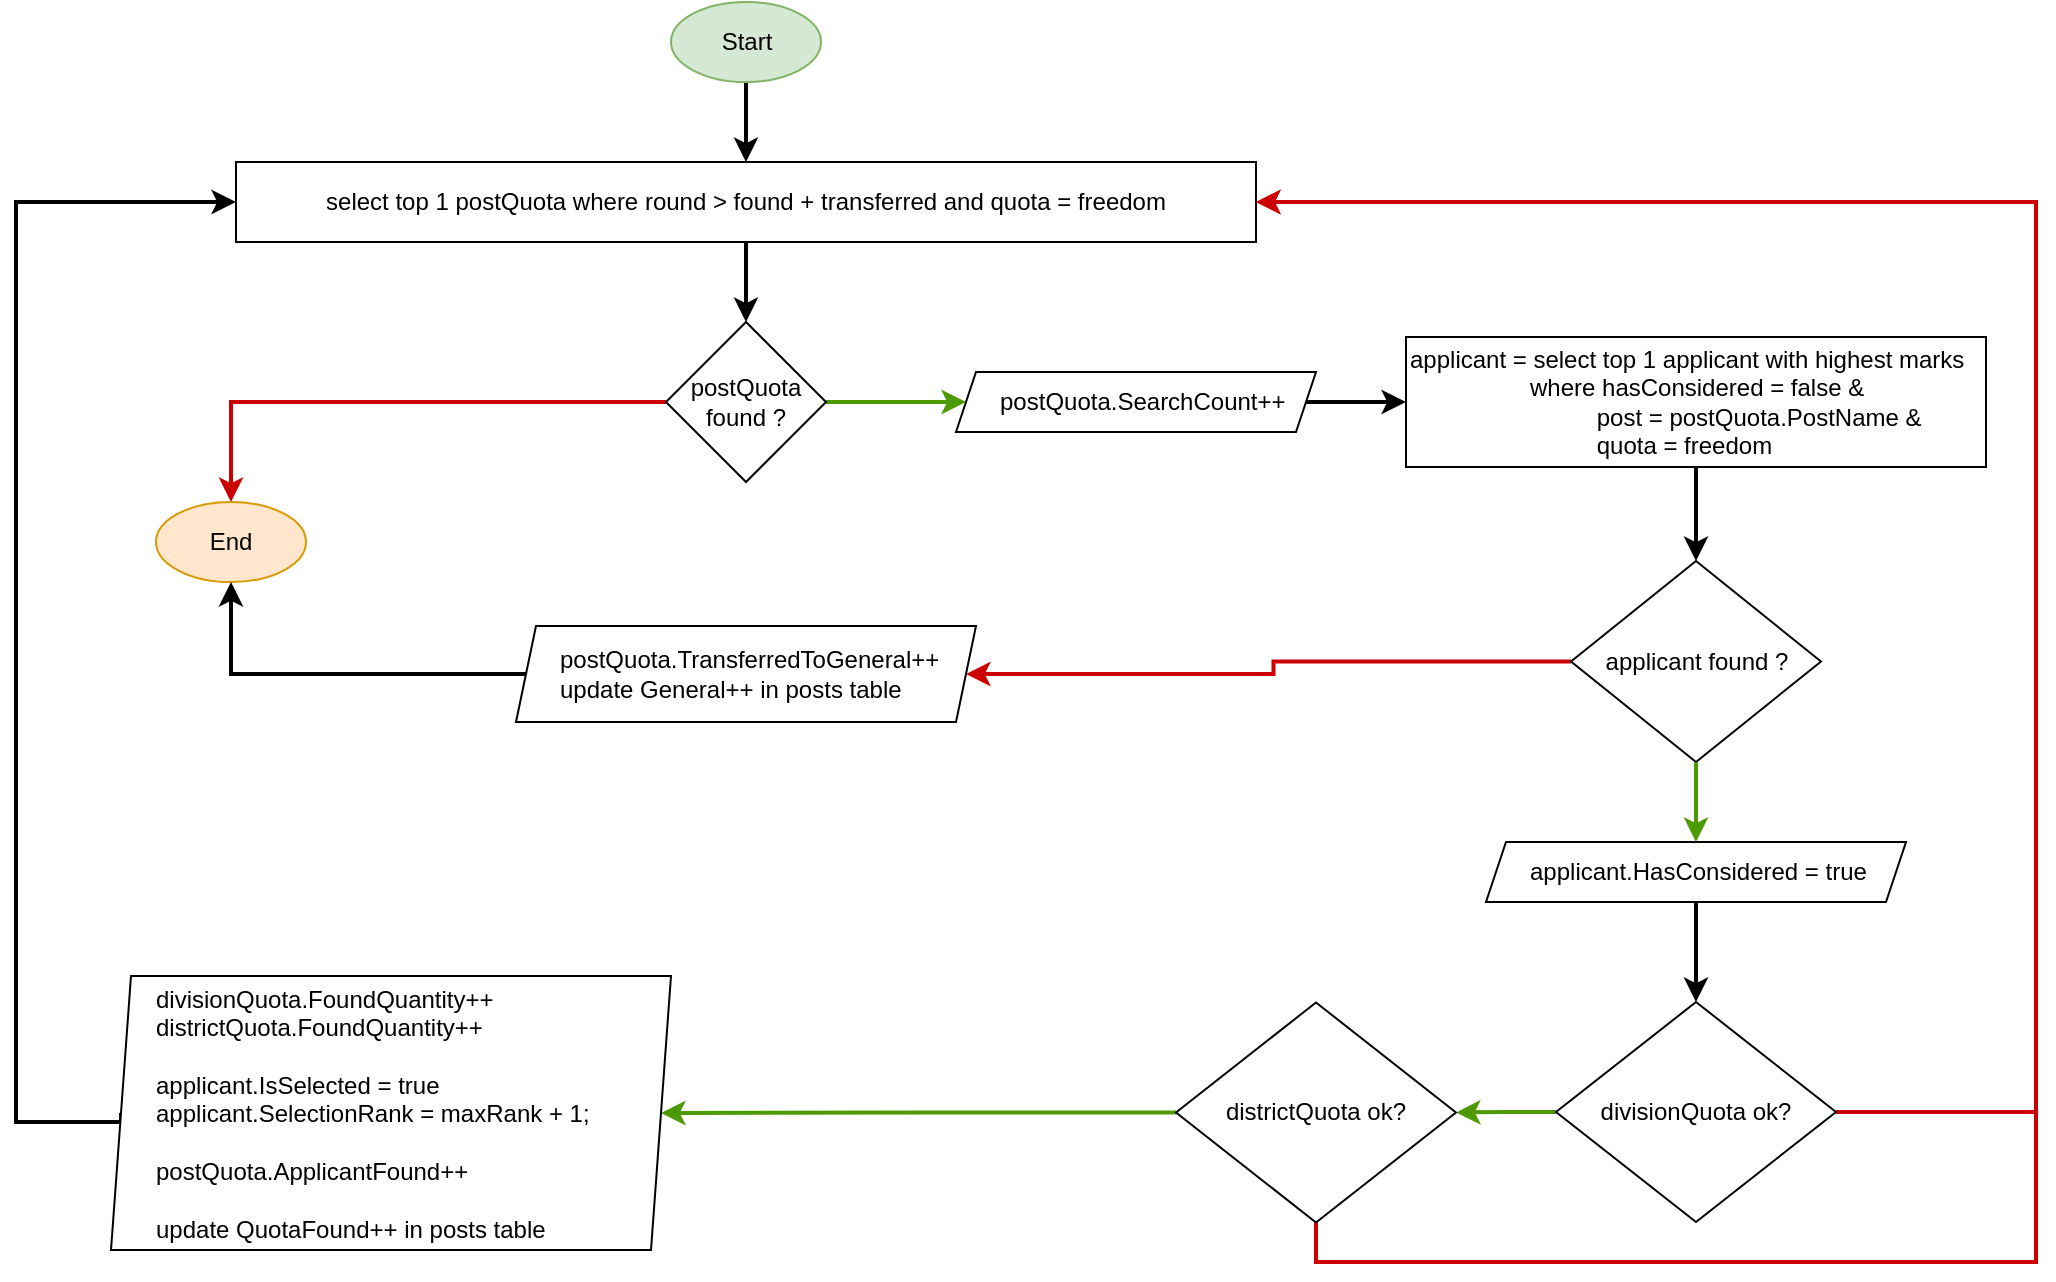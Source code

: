 <mxfile version="13.9.9" type="device"><diagram id="2Rw5So04qh4otty37B_D" name="Page-1"><mxGraphModel dx="1950" dy="1562" grid="1" gridSize="10" guides="1" tooltips="1" connect="1" arrows="1" fold="1" page="1" pageScale="1" pageWidth="850" pageHeight="1100" math="0" shadow="0"><root><mxCell id="0"/><mxCell id="1" parent="0"/><mxCell id="VNoM8W9DP5mzK3qoYrGw-7" style="edgeStyle=orthogonalEdgeStyle;rounded=0;orthogonalLoop=1;jettySize=auto;html=1;exitX=0.5;exitY=1;exitDx=0;exitDy=0;entryX=0.5;entryY=0;entryDx=0;entryDy=0;strokeColor=#000000;strokeWidth=2;" edge="1" parent="1" source="VNoM8W9DP5mzK3qoYrGw-1" target="VNoM8W9DP5mzK3qoYrGw-2"><mxGeometry relative="1" as="geometry"/></mxCell><mxCell id="VNoM8W9DP5mzK3qoYrGw-1" value="select top 1 postQuota where round &amp;gt; found + transferred and quota = freedom" style="rounded=0;whiteSpace=wrap;html=1;" vertex="1" parent="1"><mxGeometry x="20" y="40" width="510" height="40" as="geometry"/></mxCell><mxCell id="VNoM8W9DP5mzK3qoYrGw-4" style="edgeStyle=orthogonalEdgeStyle;rounded=0;orthogonalLoop=1;jettySize=auto;html=1;exitX=1;exitY=0.5;exitDx=0;exitDy=0;entryX=0;entryY=0.5;entryDx=0;entryDy=0;strokeColor=#4D9900;strokeWidth=2;" edge="1" parent="1" source="VNoM8W9DP5mzK3qoYrGw-2" target="VNoM8W9DP5mzK3qoYrGw-27"><mxGeometry relative="1" as="geometry"/></mxCell><mxCell id="VNoM8W9DP5mzK3qoYrGw-16" style="edgeStyle=orthogonalEdgeStyle;rounded=0;orthogonalLoop=1;jettySize=auto;html=1;exitX=0;exitY=0.5;exitDx=0;exitDy=0;entryX=0.5;entryY=0;entryDx=0;entryDy=0;strokeWidth=2;strokeColor=#CC0000;" edge="1" parent="1" source="VNoM8W9DP5mzK3qoYrGw-2" target="VNoM8W9DP5mzK3qoYrGw-15"><mxGeometry relative="1" as="geometry"/></mxCell><mxCell id="VNoM8W9DP5mzK3qoYrGw-2" value="postQuota found ?" style="rhombus;whiteSpace=wrap;html=1;" vertex="1" parent="1"><mxGeometry x="235" y="120" width="80" height="80" as="geometry"/></mxCell><mxCell id="VNoM8W9DP5mzK3qoYrGw-6" style="edgeStyle=orthogonalEdgeStyle;rounded=0;orthogonalLoop=1;jettySize=auto;html=1;exitX=0.5;exitY=1;exitDx=0;exitDy=0;entryX=0.5;entryY=0;entryDx=0;entryDy=0;strokeWidth=2;" edge="1" parent="1" source="VNoM8W9DP5mzK3qoYrGw-3" target="VNoM8W9DP5mzK3qoYrGw-5"><mxGeometry relative="1" as="geometry"/></mxCell><mxCell id="VNoM8W9DP5mzK3qoYrGw-3" value="applicant = select top 1 applicant with highest marks &lt;br&gt;&amp;nbsp; &amp;nbsp; &amp;nbsp; &amp;nbsp; &amp;nbsp; &amp;nbsp; &amp;nbsp; &amp;nbsp; &amp;nbsp; where&amp;nbsp;hasConsidered = false &amp;amp; &lt;br&gt;&amp;nbsp; &amp;nbsp; &amp;nbsp; &amp;nbsp; &amp;nbsp; &amp;nbsp; &amp;nbsp; &amp;nbsp; &amp;nbsp; &amp;nbsp; &amp;nbsp; &amp;nbsp; &amp;nbsp; &amp;nbsp; post = postQuota.PostName &amp;amp; &lt;br&gt;&amp;nbsp; &amp;nbsp; &amp;nbsp; &amp;nbsp; &amp;nbsp; &amp;nbsp; &amp;nbsp; &amp;nbsp; &amp;nbsp; &amp;nbsp; &amp;nbsp; &amp;nbsp; &amp;nbsp; &amp;nbsp; quota = freedom" style="rounded=0;whiteSpace=wrap;html=1;align=left;" vertex="1" parent="1"><mxGeometry x="605" y="127.5" width="290" height="65" as="geometry"/></mxCell><mxCell id="VNoM8W9DP5mzK3qoYrGw-9" style="edgeStyle=orthogonalEdgeStyle;rounded=0;orthogonalLoop=1;jettySize=auto;html=1;exitX=0.5;exitY=1;exitDx=0;exitDy=0;entryX=0.5;entryY=0;entryDx=0;entryDy=0;strokeWidth=2;" edge="1" parent="1" source="VNoM8W9DP5mzK3qoYrGw-29" target="VNoM8W9DP5mzK3qoYrGw-8"><mxGeometry relative="1" as="geometry"/></mxCell><mxCell id="VNoM8W9DP5mzK3qoYrGw-17" style="edgeStyle=orthogonalEdgeStyle;rounded=0;orthogonalLoop=1;jettySize=auto;html=1;exitX=0;exitY=0.5;exitDx=0;exitDy=0;entryX=1;entryY=0.5;entryDx=0;entryDy=0;strokeColor=#CC0000;strokeWidth=2;" edge="1" parent="1" source="VNoM8W9DP5mzK3qoYrGw-5" target="VNoM8W9DP5mzK3qoYrGw-18"><mxGeometry relative="1" as="geometry"/></mxCell><mxCell id="VNoM8W9DP5mzK3qoYrGw-5" value="applicant found ?" style="rhombus;whiteSpace=wrap;html=1;" vertex="1" parent="1"><mxGeometry x="687.5" y="239.5" width="125" height="100.5" as="geometry"/></mxCell><mxCell id="VNoM8W9DP5mzK3qoYrGw-11" style="edgeStyle=orthogonalEdgeStyle;rounded=0;orthogonalLoop=1;jettySize=auto;html=1;exitX=0;exitY=0.5;exitDx=0;exitDy=0;entryX=1;entryY=0.5;entryDx=0;entryDy=0;strokeColor=#4D9900;strokeWidth=2;" edge="1" parent="1" source="VNoM8W9DP5mzK3qoYrGw-8" target="VNoM8W9DP5mzK3qoYrGw-10"><mxGeometry relative="1" as="geometry"/></mxCell><mxCell id="VNoM8W9DP5mzK3qoYrGw-21" style="edgeStyle=orthogonalEdgeStyle;rounded=0;orthogonalLoop=1;jettySize=auto;html=1;exitX=1;exitY=0.5;exitDx=0;exitDy=0;strokeWidth=2;strokeColor=#CC0000;entryX=1;entryY=0.5;entryDx=0;entryDy=0;" edge="1" parent="1" source="VNoM8W9DP5mzK3qoYrGw-8" target="VNoM8W9DP5mzK3qoYrGw-1"><mxGeometry relative="1" as="geometry"><mxPoint x="805" y="330" as="targetPoint"/><Array as="points"><mxPoint x="920" y="515"/><mxPoint x="920" y="60"/></Array></mxGeometry></mxCell><mxCell id="VNoM8W9DP5mzK3qoYrGw-8" value="divisionQuota ok?" style="rhombus;whiteSpace=wrap;html=1;" vertex="1" parent="1"><mxGeometry x="680" y="460" width="140" height="110" as="geometry"/></mxCell><mxCell id="VNoM8W9DP5mzK3qoYrGw-13" style="edgeStyle=orthogonalEdgeStyle;rounded=0;orthogonalLoop=1;jettySize=auto;html=1;exitX=0;exitY=0.5;exitDx=0;exitDy=0;entryX=1;entryY=0.5;entryDx=0;entryDy=0;strokeColor=#4D9900;strokeWidth=2;" edge="1" parent="1" source="VNoM8W9DP5mzK3qoYrGw-10" target="VNoM8W9DP5mzK3qoYrGw-12"><mxGeometry relative="1" as="geometry"/></mxCell><mxCell id="VNoM8W9DP5mzK3qoYrGw-22" style="edgeStyle=orthogonalEdgeStyle;rounded=0;orthogonalLoop=1;jettySize=auto;html=1;exitX=0.5;exitY=1;exitDx=0;exitDy=0;strokeColor=#CC0000;strokeWidth=2;entryX=1;entryY=0.5;entryDx=0;entryDy=0;" edge="1" parent="1" source="VNoM8W9DP5mzK3qoYrGw-10" target="VNoM8W9DP5mzK3qoYrGw-1"><mxGeometry relative="1" as="geometry"><mxPoint x="930" y="540" as="targetPoint"/><Array as="points"><mxPoint x="560" y="590"/><mxPoint x="920" y="590"/><mxPoint x="920" y="60"/></Array></mxGeometry></mxCell><mxCell id="VNoM8W9DP5mzK3qoYrGw-10" value="districtQuota ok?" style="rhombus;whiteSpace=wrap;html=1;" vertex="1" parent="1"><mxGeometry x="490" y="460.25" width="140" height="110" as="geometry"/></mxCell><mxCell id="VNoM8W9DP5mzK3qoYrGw-14" style="edgeStyle=orthogonalEdgeStyle;rounded=0;orthogonalLoop=1;jettySize=auto;html=1;exitX=0;exitY=0.5;exitDx=0;exitDy=0;entryX=0;entryY=0.5;entryDx=0;entryDy=0;strokeWidth=2;" edge="1" parent="1" source="VNoM8W9DP5mzK3qoYrGw-12" target="VNoM8W9DP5mzK3qoYrGw-1"><mxGeometry relative="1" as="geometry"><Array as="points"><mxPoint x="-37" y="520"/><mxPoint x="-90" y="520"/><mxPoint x="-90" y="60"/></Array></mxGeometry></mxCell><mxCell id="VNoM8W9DP5mzK3qoYrGw-12" value="&amp;nbsp; &amp;nbsp; &amp;nbsp; divisionQuota.FoundQuantity++&lt;span&gt;&lt;br&gt;&lt;/span&gt;&amp;nbsp; &amp;nbsp; &amp;nbsp; districtQuota.FoundQuantity++&lt;br&gt;&lt;br&gt;&lt;div&gt;&amp;nbsp; &amp;nbsp; &amp;nbsp; applicant.IsSelected = true&lt;/div&gt;&lt;div&gt;&lt;span&gt;&amp;nbsp; &amp;nbsp; &amp;nbsp; applicant.SelectionRank = maxRank + 1;&lt;/span&gt;&lt;span&gt;&amp;nbsp; &amp;nbsp; &amp;nbsp;&amp;nbsp;&lt;/span&gt;&lt;/div&gt;&lt;div&gt;&lt;br&gt;&lt;/div&gt;&lt;div&gt;&lt;span&gt;&lt;div&gt;&amp;nbsp; &amp;nbsp; &amp;nbsp; postQuota.ApplicantFound++&lt;/div&gt;&lt;div&gt;&lt;br&gt;&lt;/div&gt;&lt;div&gt;&amp;nbsp; &amp;nbsp; &amp;nbsp; update QuotaFound++ in posts table&lt;br&gt;&lt;/div&gt;&lt;/span&gt;&lt;/div&gt;" style="shape=parallelogram;perimeter=parallelogramPerimeter;whiteSpace=wrap;html=1;fixedSize=1;align=left;size=10;" vertex="1" parent="1"><mxGeometry x="-42.5" y="447" width="280" height="137" as="geometry"/></mxCell><mxCell id="VNoM8W9DP5mzK3qoYrGw-15" value="End" style="ellipse;whiteSpace=wrap;html=1;strokeColor=#d79b00;fillColor=#ffe6cc;" vertex="1" parent="1"><mxGeometry x="-20" y="210" width="75" height="40" as="geometry"/></mxCell><mxCell id="VNoM8W9DP5mzK3qoYrGw-19" style="edgeStyle=orthogonalEdgeStyle;rounded=0;orthogonalLoop=1;jettySize=auto;html=1;exitX=0;exitY=0.5;exitDx=0;exitDy=0;entryX=0.5;entryY=1;entryDx=0;entryDy=0;strokeWidth=2;" edge="1" parent="1" source="VNoM8W9DP5mzK3qoYrGw-18" target="VNoM8W9DP5mzK3qoYrGw-15"><mxGeometry relative="1" as="geometry"/></mxCell><mxCell id="VNoM8W9DP5mzK3qoYrGw-18" value="&lt;span&gt;&amp;nbsp; &amp;nbsp; &amp;nbsp; postQuota.TransferredToGeneral++&lt;br&gt;&amp;nbsp; &amp;nbsp; &amp;nbsp; update General++ in posts table&lt;br&gt;&lt;/span&gt;" style="shape=parallelogram;perimeter=parallelogramPerimeter;whiteSpace=wrap;html=1;fixedSize=1;align=left;size=10;" vertex="1" parent="1"><mxGeometry x="160" y="272" width="230" height="48" as="geometry"/></mxCell><mxCell id="VNoM8W9DP5mzK3qoYrGw-26" style="edgeStyle=orthogonalEdgeStyle;rounded=0;orthogonalLoop=1;jettySize=auto;html=1;exitX=0.5;exitY=1;exitDx=0;exitDy=0;strokeColor=#000000;strokeWidth=2;" edge="1" parent="1" source="VNoM8W9DP5mzK3qoYrGw-25" target="VNoM8W9DP5mzK3qoYrGw-1"><mxGeometry relative="1" as="geometry"/></mxCell><mxCell id="VNoM8W9DP5mzK3qoYrGw-25" value="Start" style="ellipse;whiteSpace=wrap;html=1;strokeColor=#82b366;fillColor=#d5e8d4;" vertex="1" parent="1"><mxGeometry x="237.5" y="-40" width="75" height="40" as="geometry"/></mxCell><mxCell id="VNoM8W9DP5mzK3qoYrGw-28" style="edgeStyle=orthogonalEdgeStyle;rounded=0;orthogonalLoop=1;jettySize=auto;html=1;entryX=0;entryY=0.5;entryDx=0;entryDy=0;strokeColor=#000000;strokeWidth=2;" edge="1" parent="1" source="VNoM8W9DP5mzK3qoYrGw-27" target="VNoM8W9DP5mzK3qoYrGw-3"><mxGeometry relative="1" as="geometry"/></mxCell><mxCell id="VNoM8W9DP5mzK3qoYrGw-27" value="&lt;span&gt;&amp;nbsp; &amp;nbsp; &amp;nbsp;&lt;/span&gt;&amp;nbsp;postQuota.SearchCount++&lt;span&gt;&lt;br&gt;&lt;/span&gt;" style="shape=parallelogram;perimeter=parallelogramPerimeter;whiteSpace=wrap;html=1;fixedSize=1;align=left;size=10;" vertex="1" parent="1"><mxGeometry x="380" y="145" width="180" height="30" as="geometry"/></mxCell><mxCell id="VNoM8W9DP5mzK3qoYrGw-29" value="&lt;span&gt;&amp;nbsp; &amp;nbsp; &amp;nbsp; applicant.HasConsidered = true&lt;/span&gt;&lt;span&gt;&lt;br&gt;&lt;/span&gt;" style="shape=parallelogram;perimeter=parallelogramPerimeter;whiteSpace=wrap;html=1;fixedSize=1;align=left;size=10;" vertex="1" parent="1"><mxGeometry x="645" y="380" width="210" height="30" as="geometry"/></mxCell><mxCell id="VNoM8W9DP5mzK3qoYrGw-30" style="edgeStyle=orthogonalEdgeStyle;rounded=0;orthogonalLoop=1;jettySize=auto;html=1;exitX=0.5;exitY=1;exitDx=0;exitDy=0;entryX=0.5;entryY=0;entryDx=0;entryDy=0;strokeWidth=2;strokeColor=#4D9900;" edge="1" parent="1" source="VNoM8W9DP5mzK3qoYrGw-5" target="VNoM8W9DP5mzK3qoYrGw-29"><mxGeometry relative="1" as="geometry"><mxPoint x="565" y="320" as="sourcePoint"/><mxPoint x="565" y="430" as="targetPoint"/></mxGeometry></mxCell></root></mxGraphModel></diagram></mxfile>